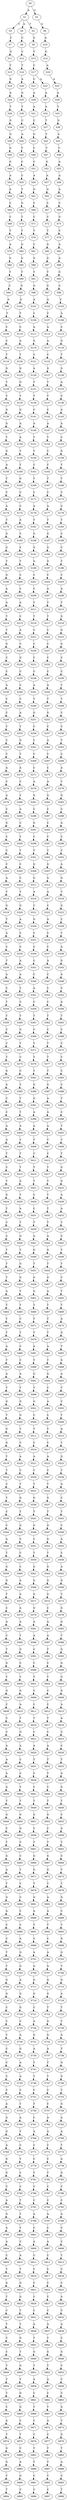 strict digraph  {
	S0 -> S1 [ label = A ];
	S0 -> S2 [ label = G ];
	S1 -> S3 [ label = C ];
	S1 -> S4 [ label = A ];
	S1 -> S5 [ label = T ];
	S2 -> S6 [ label = G ];
	S3 -> S7 [ label = C ];
	S4 -> S8 [ label = C ];
	S5 -> S9 [ label = G ];
	S6 -> S10 [ label = A ];
	S7 -> S11 [ label = G ];
	S8 -> S12 [ label = C ];
	S9 -> S13 [ label = T ];
	S10 -> S14 [ label = G ];
	S11 -> S15 [ label = T ];
	S12 -> S16 [ label = T ];
	S13 -> S17 [ label = C ];
	S14 -> S18 [ label = A ];
	S15 -> S19 [ label = G ];
	S16 -> S20 [ label = A ];
	S17 -> S21 [ label = C ];
	S17 -> S22 [ label = A ];
	S18 -> S23 [ label = A ];
	S19 -> S24 [ label = A ];
	S20 -> S25 [ label = G ];
	S21 -> S26 [ label = A ];
	S22 -> S27 [ label = A ];
	S23 -> S28 [ label = A ];
	S24 -> S29 [ label = T ];
	S25 -> S30 [ label = T ];
	S26 -> S31 [ label = A ];
	S27 -> S32 [ label = A ];
	S28 -> S33 [ label = T ];
	S29 -> S34 [ label = G ];
	S30 -> S35 [ label = C ];
	S31 -> S36 [ label = C ];
	S32 -> S37 [ label = T ];
	S33 -> S38 [ label = G ];
	S34 -> S39 [ label = G ];
	S35 -> S40 [ label = A ];
	S36 -> S41 [ label = G ];
	S37 -> S42 [ label = T ];
	S38 -> S43 [ label = A ];
	S39 -> S44 [ label = G ];
	S40 -> S45 [ label = T ];
	S41 -> S46 [ label = C ];
	S42 -> S47 [ label = T ];
	S43 -> S48 [ label = C ];
	S44 -> S49 [ label = G ];
	S45 -> S50 [ label = C ];
	S46 -> S51 [ label = C ];
	S47 -> S52 [ label = G ];
	S48 -> S53 [ label = A ];
	S49 -> S54 [ label = A ];
	S50 -> S55 [ label = C ];
	S51 -> S56 [ label = A ];
	S52 -> S57 [ label = A ];
	S53 -> S58 [ label = A ];
	S54 -> S59 [ label = A ];
	S55 -> S60 [ label = T ];
	S56 -> S61 [ label = G ];
	S57 -> S62 [ label = G ];
	S58 -> S63 [ label = A ];
	S59 -> S64 [ label = C ];
	S60 -> S65 [ label = G ];
	S61 -> S66 [ label = C ];
	S62 -> S67 [ label = C ];
	S63 -> S68 [ label = C ];
	S64 -> S69 [ label = C ];
	S65 -> S70 [ label = T ];
	S66 -> S71 [ label = C ];
	S67 -> S72 [ label = C ];
	S68 -> S73 [ label = G ];
	S69 -> S74 [ label = T ];
	S70 -> S75 [ label = T ];
	S71 -> S76 [ label = T ];
	S72 -> S77 [ label = T ];
	S73 -> S78 [ label = C ];
	S74 -> S79 [ label = A ];
	S75 -> S80 [ label = G ];
	S76 -> S81 [ label = C ];
	S77 -> S82 [ label = G ];
	S78 -> S83 [ label = A ];
	S79 -> S84 [ label = G ];
	S80 -> S85 [ label = G ];
	S81 -> S86 [ label = G ];
	S82 -> S87 [ label = G ];
	S83 -> S88 [ label = A ];
	S84 -> S89 [ label = T ];
	S85 -> S90 [ label = T ];
	S86 -> S91 [ label = T ];
	S87 -> S92 [ label = T ];
	S88 -> S93 [ label = G ];
	S89 -> S94 [ label = C ];
	S90 -> S95 [ label = G ];
	S91 -> S96 [ label = G ];
	S92 -> S97 [ label = G ];
	S93 -> S98 [ label = C ];
	S94 -> S99 [ label = A ];
	S95 -> S100 [ label = A ];
	S96 -> S101 [ label = A ];
	S97 -> S102 [ label = A ];
	S98 -> S103 [ label = C ];
	S99 -> S104 [ label = T ];
	S100 -> S105 [ label = T ];
	S101 -> S106 [ label = C ];
	S102 -> S107 [ label = C ];
	S103 -> S108 [ label = A ];
	S104 -> S109 [ label = C ];
	S105 -> S110 [ label = C ];
	S106 -> S111 [ label = A ];
	S107 -> S112 [ label = A ];
	S108 -> S113 [ label = C ];
	S109 -> S114 [ label = C ];
	S110 -> S115 [ label = A ];
	S111 -> S116 [ label = G ];
	S112 -> S117 [ label = A ];
	S113 -> S118 [ label = G ];
	S114 -> S119 [ label = T ];
	S115 -> S120 [ label = T ];
	S116 -> S121 [ label = C ];
	S117 -> S122 [ label = C ];
	S118 -> S123 [ label = T ];
	S119 -> S124 [ label = G ];
	S120 -> S125 [ label = G ];
	S121 -> S126 [ label = A ];
	S122 -> S127 [ label = G ];
	S123 -> S128 [ label = G ];
	S124 -> S129 [ label = T ];
	S125 -> S130 [ label = G ];
	S126 -> S131 [ label = T ];
	S127 -> S132 [ label = T ];
	S128 -> S133 [ label = A ];
	S129 -> S134 [ label = T ];
	S130 -> S135 [ label = T ];
	S131 -> S136 [ label = T ];
	S132 -> S137 [ label = T ];
	S133 -> S138 [ label = C ];
	S134 -> S139 [ label = G ];
	S135 -> S140 [ label = G ];
	S136 -> S141 [ label = C ];
	S137 -> S142 [ label = C ];
	S138 -> S143 [ label = A ];
	S139 -> S144 [ label = G ];
	S140 -> S145 [ label = A ];
	S141 -> S146 [ label = A ];
	S142 -> S147 [ label = A ];
	S143 -> S148 [ label = A ];
	S144 -> S149 [ label = T ];
	S145 -> S150 [ label = A ];
	S146 -> S151 [ label = T ];
	S147 -> S152 [ label = T ];
	S148 -> S153 [ label = C ];
	S149 -> S154 [ label = G ];
	S150 -> S155 [ label = T ];
	S151 -> S156 [ label = T ];
	S152 -> S157 [ label = C ];
	S153 -> S158 [ label = G ];
	S154 -> S159 [ label = A ];
	S155 -> S160 [ label = T ];
	S156 -> S161 [ label = C ];
	S157 -> S162 [ label = C ];
	S158 -> S163 [ label = T ];
	S159 -> S164 [ label = T ];
	S160 -> S165 [ label = G ];
	S161 -> S166 [ label = T ];
	S162 -> S167 [ label = T ];
	S163 -> S168 [ label = T ];
	S164 -> S169 [ label = C ];
	S165 -> S170 [ label = C ];
	S166 -> S171 [ label = C ];
	S167 -> S172 [ label = C ];
	S168 -> S173 [ label = C ];
	S169 -> S174 [ label = A ];
	S170 -> S175 [ label = C ];
	S171 -> S176 [ label = A ];
	S172 -> S177 [ label = A ];
	S173 -> S178 [ label = C ];
	S174 -> S179 [ label = T ];
	S175 -> S180 [ label = A ];
	S176 -> S181 [ label = T ];
	S177 -> S182 [ label = T ];
	S178 -> S183 [ label = T ];
	S179 -> S184 [ label = G ];
	S180 -> S185 [ label = C ];
	S181 -> S186 [ label = G ];
	S182 -> S187 [ label = G ];
	S183 -> S188 [ label = C ];
	S184 -> S189 [ label = G ];
	S185 -> S190 [ label = C ];
	S186 -> S191 [ label = G ];
	S187 -> S192 [ label = G ];
	S188 -> S193 [ label = C ];
	S189 -> S194 [ label = T ];
	S190 -> S195 [ label = T ];
	S191 -> S196 [ label = G ];
	S192 -> S197 [ label = G ];
	S193 -> S198 [ label = T ];
	S194 -> S199 [ label = G ];
	S195 -> S200 [ label = C ];
	S196 -> S201 [ label = C ];
	S197 -> S202 [ label = C ];
	S198 -> S203 [ label = C ];
	S199 -> S204 [ label = A ];
	S200 -> S205 [ label = C ];
	S201 -> S206 [ label = C ];
	S202 -> S207 [ label = A ];
	S203 -> S208 [ label = A ];
	S204 -> S209 [ label = A ];
	S205 -> S210 [ label = A ];
	S206 -> S211 [ label = T ];
	S207 -> S212 [ label = T ];
	S208 -> S213 [ label = T ];
	S209 -> S214 [ label = T ];
	S210 -> S215 [ label = C ];
	S211 -> S216 [ label = T ];
	S212 -> S217 [ label = T ];
	S213 -> S218 [ label = G ];
	S214 -> S219 [ label = T ];
	S215 -> S220 [ label = A ];
	S216 -> S221 [ label = C ];
	S217 -> S222 [ label = C ];
	S218 -> S223 [ label = G ];
	S219 -> S224 [ label = G ];
	S220 -> S225 [ label = C ];
	S221 -> S226 [ label = C ];
	S222 -> S227 [ label = C ];
	S223 -> S228 [ label = G ];
	S224 -> S229 [ label = C ];
	S225 -> S230 [ label = G ];
	S226 -> S231 [ label = C ];
	S227 -> S232 [ label = C ];
	S228 -> S233 [ label = C ];
	S229 -> S234 [ label = C ];
	S230 -> S235 [ label = C ];
	S231 -> S236 [ label = C ];
	S232 -> S237 [ label = C ];
	S233 -> S238 [ label = C ];
	S234 -> S239 [ label = A ];
	S235 -> S240 [ label = C ];
	S236 -> S241 [ label = A ];
	S237 -> S242 [ label = A ];
	S238 -> S243 [ label = T ];
	S239 -> S244 [ label = C ];
	S240 -> S245 [ label = C ];
	S241 -> S246 [ label = T ];
	S242 -> S247 [ label = T ];
	S243 -> S248 [ label = T ];
	S244 -> S249 [ label = C ];
	S245 -> S250 [ label = A ];
	S246 -> S251 [ label = G ];
	S247 -> S252 [ label = G ];
	S248 -> S253 [ label = C ];
	S249 -> S254 [ label = T ];
	S250 -> S255 [ label = T ];
	S251 -> S256 [ label = C ];
	S252 -> S257 [ label = C ];
	S253 -> S258 [ label = C ];
	S254 -> S259 [ label = C ];
	S255 -> S260 [ label = G ];
	S256 -> S261 [ label = C ];
	S257 -> S262 [ label = A ];
	S258 -> S263 [ label = T ];
	S259 -> S264 [ label = C ];
	S260 -> S265 [ label = T ];
	S261 -> S266 [ label = C ];
	S262 -> S267 [ label = C ];
	S263 -> S268 [ label = C ];
	S264 -> S269 [ label = A ];
	S265 -> S270 [ label = A ];
	S266 -> S271 [ label = C ];
	S267 -> S272 [ label = C ];
	S268 -> S273 [ label = A ];
	S269 -> S274 [ label = C ];
	S270 -> S275 [ label = C ];
	S271 -> S276 [ label = A ];
	S272 -> S277 [ label = A ];
	S273 -> S278 [ label = T ];
	S274 -> S279 [ label = A ];
	S275 -> S280 [ label = T ];
	S276 -> S281 [ label = G ];
	S277 -> S282 [ label = G ];
	S278 -> S283 [ label = G ];
	S279 -> S284 [ label = C ];
	S280 -> S285 [ label = A ];
	S281 -> S286 [ label = C ];
	S282 -> S287 [ label = C ];
	S283 -> S288 [ label = C ];
	S284 -> S289 [ label = G ];
	S285 -> S290 [ label = C ];
	S286 -> S291 [ label = G ];
	S287 -> S292 [ label = C ];
	S288 -> S293 [ label = A ];
	S289 -> S294 [ label = C ];
	S290 -> S295 [ label = T ];
	S291 -> S296 [ label = C ];
	S292 -> S297 [ label = C ];
	S293 -> S298 [ label = C ];
	S294 -> S299 [ label = C ];
	S295 -> S300 [ label = T ];
	S296 -> S301 [ label = T ];
	S297 -> S302 [ label = T ];
	S298 -> S303 [ label = C ];
	S299 -> S304 [ label = C ];
	S300 -> S305 [ label = C ];
	S301 -> S306 [ label = G ];
	S302 -> S307 [ label = G ];
	S303 -> S308 [ label = A ];
	S304 -> S309 [ label = A ];
	S305 -> S310 [ label = C ];
	S306 -> S311 [ label = G ];
	S307 -> S312 [ label = G ];
	S308 -> S313 [ label = G ];
	S309 -> S314 [ label = T ];
	S310 -> S315 [ label = T ];
	S311 -> S316 [ label = A ];
	S312 -> S317 [ label = A ];
	S313 -> S318 [ label = T ];
	S314 -> S319 [ label = G ];
	S315 -> S320 [ label = G ];
	S316 -> S321 [ label = C ];
	S317 -> S322 [ label = C ];
	S318 -> S323 [ label = G ];
	S319 -> S324 [ label = T ];
	S320 -> S325 [ label = A ];
	S321 -> S326 [ label = G ];
	S322 -> S327 [ label = A ];
	S323 -> S328 [ label = C ];
	S324 -> S329 [ label = A ];
	S325 -> S330 [ label = C ];
	S326 -> S331 [ label = C ];
	S327 -> S332 [ label = C ];
	S328 -> S333 [ label = T ];
	S329 -> S334 [ label = C ];
	S330 -> S335 [ label = C ];
	S331 -> S336 [ label = C ];
	S332 -> S337 [ label = C ];
	S333 -> S338 [ label = A ];
	S334 -> S339 [ label = T ];
	S335 -> S340 [ label = A ];
	S336 -> S341 [ label = C ];
	S337 -> S342 [ label = A ];
	S338 -> S343 [ label = G ];
	S339 -> S344 [ label = A ];
	S340 -> S345 [ label = A ];
	S341 -> S346 [ label = C ];
	S342 -> S347 [ label = C ];
	S343 -> S348 [ label = A ];
	S344 -> S349 [ label = C ];
	S345 -> S350 [ label = T ];
	S346 -> S351 [ label = A ];
	S347 -> S352 [ label = C ];
	S348 -> S353 [ label = C ];
	S349 -> S354 [ label = T ];
	S350 -> S355 [ label = C ];
	S351 -> S356 [ label = C ];
	S352 -> S357 [ label = C ];
	S353 -> S358 [ label = A ];
	S354 -> S359 [ label = T ];
	S355 -> S360 [ label = T ];
	S356 -> S361 [ label = T ];
	S357 -> S362 [ label = T ];
	S358 -> S363 [ label = T ];
	S359 -> S364 [ label = C ];
	S360 -> S365 [ label = G ];
	S361 -> S366 [ label = C ];
	S362 -> S367 [ label = C ];
	S363 -> S368 [ label = C ];
	S364 -> S369 [ label = C ];
	S365 -> S370 [ label = T ];
	S366 -> S371 [ label = T ];
	S367 -> S372 [ label = T ];
	S368 -> S373 [ label = C ];
	S369 -> S374 [ label = T ];
	S370 -> S375 [ label = C ];
	S371 -> S376 [ label = T ];
	S372 -> S377 [ label = T ];
	S373 -> S378 [ label = C ];
	S374 -> S379 [ label = G ];
	S375 -> S380 [ label = C ];
	S376 -> S381 [ label = T ];
	S377 -> S382 [ label = T ];
	S378 -> S383 [ label = C ];
	S379 -> S384 [ label = A ];
	S380 -> S385 [ label = T ];
	S381 -> S386 [ label = G ];
	S382 -> S387 [ label = G ];
	S383 -> S388 [ label = C ];
	S384 -> S389 [ label = C ];
	S385 -> S390 [ label = T ];
	S386 -> S391 [ label = G ];
	S387 -> S392 [ label = A ];
	S388 -> S393 [ label = T ];
	S389 -> S394 [ label = C ];
	S390 -> S395 [ label = T ];
	S391 -> S396 [ label = A ];
	S392 -> S397 [ label = A ];
	S393 -> S398 [ label = C ];
	S394 -> S399 [ label = A ];
	S395 -> S400 [ label = A ];
	S396 -> S401 [ label = A ];
	S397 -> S402 [ label = A ];
	S398 -> S403 [ label = T ];
	S399 -> S404 [ label = A ];
	S400 -> S405 [ label = T ];
	S401 -> S406 [ label = T ];
	S402 -> S407 [ label = T ];
	S403 -> S408 [ label = T ];
	S404 -> S409 [ label = T ];
	S405 -> S410 [ label = T ];
	S406 -> S411 [ label = C ];
	S407 -> S412 [ label = C ];
	S408 -> S413 [ label = T ];
	S409 -> S414 [ label = C ];
	S410 -> S415 [ label = T ];
	S411 -> S416 [ label = T ];
	S412 -> S417 [ label = T ];
	S413 -> S418 [ label = G ];
	S414 -> S419 [ label = T ];
	S415 -> S420 [ label = A ];
	S416 -> S421 [ label = T ];
	S417 -> S422 [ label = T ];
	S418 -> S423 [ label = G ];
	S419 -> S424 [ label = G ];
	S420 -> S425 [ label = T ];
	S421 -> S426 [ label = C ];
	S422 -> S427 [ label = T ];
	S423 -> S428 [ label = A ];
	S424 -> S429 [ label = T ];
	S425 -> S430 [ label = A ];
	S426 -> S431 [ label = C ];
	S427 -> S432 [ label = T ];
	S428 -> S433 [ label = A ];
	S429 -> S434 [ label = C ];
	S430 -> S435 [ label = T ];
	S431 -> S436 [ label = T ];
	S432 -> S437 [ label = T ];
	S433 -> S438 [ label = T ];
	S434 -> S439 [ label = C ];
	S435 -> S440 [ label = G ];
	S436 -> S441 [ label = G ];
	S437 -> S442 [ label = A ];
	S438 -> S443 [ label = C ];
	S439 -> S444 [ label = T ];
	S440 -> S445 [ label = T ];
	S441 -> S446 [ label = G ];
	S442 -> S447 [ label = G ];
	S443 -> S448 [ label = T ];
	S444 -> S449 [ label = T ];
	S445 -> S450 [ label = G ];
	S446 -> S451 [ label = T ];
	S447 -> S452 [ label = T ];
	S448 -> S453 [ label = T ];
	S449 -> S454 [ label = T ];
	S450 -> S455 [ label = G ];
	S451 -> S456 [ label = G ];
	S452 -> S457 [ label = G ];
	S453 -> S458 [ label = C ];
	S454 -> S459 [ label = A ];
	S455 -> S460 [ label = T ];
	S456 -> S461 [ label = G ];
	S457 -> S462 [ label = A ];
	S458 -> S463 [ label = T ];
	S459 -> S464 [ label = T ];
	S460 -> S465 [ label = T ];
	S461 -> S466 [ label = T ];
	S462 -> S467 [ label = T ];
	S463 -> S468 [ label = T ];
	S464 -> S469 [ label = T ];
	S465 -> S470 [ label = C ];
	S466 -> S471 [ label = T ];
	S467 -> S472 [ label = T ];
	S468 -> S473 [ label = A ];
	S469 -> S474 [ label = T ];
	S470 -> S475 [ label = T ];
	S471 -> S476 [ label = T ];
	S472 -> S477 [ label = T ];
	S473 -> S478 [ label = G ];
	S474 -> S479 [ label = A ];
	S475 -> S480 [ label = C ];
	S476 -> S481 [ label = A ];
	S477 -> S482 [ label = A ];
	S478 -> S483 [ label = T ];
	S479 -> S484 [ label = T ];
	S480 -> S485 [ label = C ];
	S481 -> S486 [ label = T ];
	S482 -> S487 [ label = T ];
	S483 -> S488 [ label = G ];
	S484 -> S489 [ label = A ];
	S485 -> S490 [ label = A ];
	S486 -> S491 [ label = G ];
	S487 -> S492 [ label = G ];
	S488 -> S493 [ label = A ];
	S489 -> S494 [ label = T ];
	S490 -> S495 [ label = T ];
	S491 -> S496 [ label = T ];
	S492 -> S497 [ label = C ];
	S493 -> S498 [ label = T ];
	S494 -> S499 [ label = G ];
	S495 -> S500 [ label = G ];
	S496 -> S501 [ label = G ];
	S497 -> S502 [ label = A ];
	S498 -> S503 [ label = C ];
	S499 -> S504 [ label = T ];
	S500 -> S505 [ label = G ];
	S501 -> S506 [ label = C ];
	S502 -> S507 [ label = C ];
	S503 -> S508 [ label = T ];
	S504 -> S509 [ label = G ];
	S505 -> S510 [ label = T ];
	S506 -> S511 [ label = T ];
	S507 -> S512 [ label = T ];
	S508 -> S513 [ label = A ];
	S509 -> S514 [ label = G ];
	S510 -> S515 [ label = C ];
	S511 -> S516 [ label = C ];
	S512 -> S517 [ label = C ];
	S513 -> S518 [ label = T ];
	S514 -> S519 [ label = T ];
	S515 -> S520 [ label = A ];
	S516 -> S521 [ label = A ];
	S517 -> S522 [ label = A ];
	S518 -> S523 [ label = G ];
	S519 -> S524 [ label = T ];
	S520 -> S525 [ label = C ];
	S521 -> S526 [ label = C ];
	S522 -> S527 [ label = C ];
	S523 -> S528 [ label = T ];
	S524 -> S529 [ label = C ];
	S525 -> S530 [ label = T ];
	S526 -> S531 [ label = T ];
	S527 -> S532 [ label = T ];
	S528 -> S533 [ label = A ];
	S529 -> S534 [ label = T ];
	S530 -> S535 [ label = G ];
	S531 -> S536 [ label = G ];
	S532 -> S537 [ label = G ];
	S533 -> S538 [ label = C ];
	S534 -> S539 [ label = C ];
	S535 -> S540 [ label = T ];
	S536 -> S541 [ label = T ];
	S537 -> S542 [ label = T ];
	S538 -> S543 [ label = T ];
	S539 -> S544 [ label = C ];
	S540 -> S545 [ label = G ];
	S541 -> S546 [ label = G ];
	S542 -> S547 [ label = G ];
	S543 -> S548 [ label = C ];
	S544 -> S549 [ label = A ];
	S545 -> S550 [ label = C ];
	S546 -> S551 [ label = C ];
	S547 -> S552 [ label = G ];
	S548 -> S553 [ label = A ];
	S549 -> S554 [ label = T ];
	S550 -> S555 [ label = C ];
	S551 -> S556 [ label = T ];
	S552 -> S557 [ label = T ];
	S553 -> S558 [ label = C ];
	S554 -> S559 [ label = G ];
	S555 -> S560 [ label = C ];
	S556 -> S561 [ label = G ];
	S557 -> S562 [ label = G ];
	S558 -> S563 [ label = A ];
	S559 -> S564 [ label = G ];
	S560 -> S565 [ label = A ];
	S561 -> S566 [ label = G ];
	S562 -> S567 [ label = G ];
	S563 -> S568 [ label = G ];
	S564 -> S569 [ label = T ];
	S565 -> S570 [ label = A ];
	S566 -> S571 [ label = G ];
	S567 -> S572 [ label = G ];
	S568 -> S573 [ label = T ];
	S569 -> S574 [ label = C ];
	S570 -> S575 [ label = A ];
	S571 -> S576 [ label = G ];
	S572 -> S577 [ label = C ];
	S573 -> S578 [ label = G ];
	S574 -> S579 [ label = A ];
	S575 -> S580 [ label = A ];
	S576 -> S581 [ label = A ];
	S577 -> S582 [ label = A ];
	S578 -> S583 [ label = G ];
	S579 -> S584 [ label = C ];
	S580 -> S585 [ label = T ];
	S581 -> S586 [ label = A ];
	S582 -> S587 [ label = A ];
	S583 -> S588 [ label = T ];
	S584 -> S589 [ label = T ];
	S585 -> S590 [ label = G ];
	S586 -> S591 [ label = C ];
	S587 -> S592 [ label = T ];
	S588 -> S593 [ label = G ];
	S589 -> S594 [ label = G ];
	S590 -> S595 [ label = C ];
	S591 -> S596 [ label = C ];
	S592 -> S597 [ label = C ];
	S593 -> S598 [ label = G ];
	S594 -> S599 [ label = T ];
	S595 -> S600 [ label = T ];
	S596 -> S601 [ label = T ];
	S597 -> S602 [ label = T ];
	S598 -> S603 [ label = G ];
	S599 -> S604 [ label = G ];
	S600 -> S605 [ label = G ];
	S601 -> S606 [ label = C ];
	S602 -> S607 [ label = C ];
	S603 -> S608 [ label = G ];
	S604 -> S609 [ label = C ];
	S605 -> S610 [ label = A ];
	S606 -> S611 [ label = C ];
	S607 -> S612 [ label = C ];
	S608 -> S613 [ label = A ];
	S609 -> S614 [ label = C ];
	S610 -> S615 [ label = T ];
	S611 -> S616 [ label = T ];
	S612 -> S617 [ label = T ];
	S613 -> S618 [ label = A ];
	S614 -> S619 [ label = C ];
	S615 -> S620 [ label = G ];
	S616 -> S621 [ label = C ];
	S617 -> S622 [ label = C ];
	S618 -> S623 [ label = C ];
	S619 -> S624 [ label = A ];
	S620 -> S625 [ label = A ];
	S621 -> S626 [ label = A ];
	S622 -> S627 [ label = A ];
	S623 -> S628 [ label = C ];
	S624 -> S629 [ label = A ];
	S625 -> S630 [ label = C ];
	S626 -> S631 [ label = T ];
	S627 -> S632 [ label = T ];
	S628 -> S633 [ label = T ];
	S629 -> S634 [ label = A ];
	S630 -> S635 [ label = C ];
	S631 -> S636 [ label = C ];
	S632 -> S637 [ label = T ];
	S633 -> S638 [ label = A ];
	S634 -> S639 [ label = A ];
	S635 -> S640 [ label = T ];
	S636 -> S641 [ label = C ];
	S637 -> S642 [ label = C ];
	S638 -> S643 [ label = G ];
	S639 -> S644 [ label = T ];
	S640 -> S645 [ label = T ];
	S641 -> S646 [ label = T ];
	S642 -> S647 [ label = T ];
	S643 -> S648 [ label = T ];
	S644 -> S649 [ label = G ];
	S645 -> S650 [ label = G ];
	S646 -> S651 [ label = G ];
	S647 -> S652 [ label = G ];
	S648 -> S653 [ label = C ];
	S649 -> S654 [ label = C ];
	S650 -> S655 [ label = G ];
	S651 -> S656 [ label = C ];
	S652 -> S657 [ label = C ];
	S653 -> S658 [ label = A ];
	S654 -> S659 [ label = T ];
	S655 -> S660 [ label = C ];
	S656 -> S661 [ label = T ];
	S657 -> S662 [ label = T ];
	S658 -> S663 [ label = T ];
	S659 -> S664 [ label = G ];
	S660 -> S665 [ label = C ];
	S661 -> S666 [ label = G ];
	S662 -> S667 [ label = G ];
	S663 -> S668 [ label = C ];
	S664 -> S669 [ label = A ];
	S665 -> S670 [ label = T ];
	S666 -> S671 [ label = G ];
	S667 -> S672 [ label = G ];
	S668 -> S673 [ label = T ];
	S669 -> S674 [ label = T ];
	S670 -> S675 [ label = C ];
	S671 -> S676 [ label = T ];
	S672 -> S677 [ label = T ];
	S673 -> S678 [ label = T ];
	S674 -> S679 [ label = G ];
	S675 -> S680 [ label = C ];
	S676 -> S681 [ label = G ];
	S677 -> S682 [ label = A ];
	S678 -> S683 [ label = G ];
	S679 -> S684 [ label = A ];
	S680 -> S685 [ label = C ];
	S681 -> S686 [ label = A ];
	S682 -> S687 [ label = A ];
	S683 -> S688 [ label = C ];
	S684 -> S689 [ label = C ];
	S685 -> S690 [ label = C ];
	S686 -> S691 [ label = T ];
	S687 -> S692 [ label = T ];
	S688 -> S693 [ label = T ];
	S689 -> S694 [ label = C ];
	S690 -> S695 [ label = A ];
	S691 -> S696 [ label = C ];
	S692 -> S697 [ label = C ];
	S693 -> S698 [ label = G ];
	S694 -> S699 [ label = T ];
	S695 -> S700 [ label = G ];
	S696 -> S701 [ label = A ];
	S697 -> S702 [ label = A ];
	S698 -> S703 [ label = G ];
	S699 -> S704 [ label = T ];
	S700 -> S705 [ label = G ];
	S701 -> S706 [ label = G ];
	S702 -> S707 [ label = G ];
	S703 -> S708 [ label = T ];
	S704 -> S709 [ label = G ];
	S705 -> S710 [ label = A ];
	S706 -> S711 [ label = G ];
	S707 -> S712 [ label = G ];
	S708 -> S713 [ label = G ];
	S709 -> S714 [ label = G ];
	S710 -> S715 [ label = G ];
	S711 -> S716 [ label = G ];
	S712 -> S717 [ label = G ];
	S713 -> S718 [ label = A ];
	S714 -> S719 [ label = C ];
	S715 -> S720 [ label = G ];
	S716 -> S721 [ label = C ];
	S717 -> S722 [ label = T ];
	S718 -> S723 [ label = T ];
	S719 -> S724 [ label = C ];
	S720 -> S725 [ label = C ];
	S721 -> S726 [ label = A ];
	S722 -> S727 [ label = G ];
	S723 -> S728 [ label = T ];
	S724 -> S729 [ label = T ];
	S725 -> S730 [ label = A ];
	S726 -> S731 [ label = G ];
	S727 -> S732 [ label = G ];
	S728 -> S733 [ label = A ];
	S729 -> S734 [ label = C ];
	S730 -> S735 [ label = G ];
	S731 -> S736 [ label = A ];
	S732 -> S737 [ label = A ];
	S733 -> S738 [ label = T ];
	S734 -> S739 [ label = C ];
	S735 -> S740 [ label = A ];
	S736 -> S741 [ label = T ];
	S737 -> S742 [ label = T ];
	S738 -> S743 [ label = G ];
	S739 -> S744 [ label = C ];
	S740 -> S745 [ label = A ];
	S741 -> S746 [ label = T ];
	S742 -> S747 [ label = T ];
	S743 -> S748 [ label = G ];
	S744 -> S749 [ label = C ];
	S745 -> S750 [ label = C ];
	S746 -> S751 [ label = C ];
	S747 -> S752 [ label = C ];
	S748 -> S753 [ label = T ];
	S749 -> S754 [ label = A ];
	S750 -> S755 [ label = T ];
	S751 -> S756 [ label = T ];
	S752 -> S757 [ label = C ];
	S753 -> S758 [ label = G ];
	S754 -> S759 [ label = G ];
	S755 -> S760 [ label = A ];
	S756 -> S761 [ label = C ];
	S757 -> S762 [ label = A ];
	S758 -> S763 [ label = A ];
	S759 -> S764 [ label = G ];
	S760 -> S765 [ label = T ];
	S761 -> S766 [ label = A ];
	S762 -> S767 [ label = A ];
	S763 -> S768 [ label = A ];
	S764 -> S769 [ label = A ];
	S765 -> S770 [ label = C ];
	S766 -> S771 [ label = C ];
	S767 -> S772 [ label = C ];
	S768 -> S773 [ label = T ];
	S769 -> S774 [ label = G ];
	S770 -> S775 [ label = T ];
	S771 -> S776 [ label = C ];
	S772 -> S777 [ label = C ];
	S773 -> S778 [ label = A ];
	S774 -> S779 [ label = G ];
	S775 -> S780 [ label = C ];
	S776 -> S781 [ label = T ];
	S777 -> S782 [ label = T ];
	S778 -> S783 [ label = G ];
	S779 -> S784 [ label = C ];
	S780 -> S785 [ label = C ];
	S781 -> S786 [ label = C ];
	S782 -> S787 [ label = C ];
	S783 -> S788 [ label = C ];
	S784 -> S789 [ label = A ];
	S785 -> S790 [ label = T ];
	S786 -> S791 [ label = C ];
	S787 -> S792 [ label = C ];
	S788 -> S793 [ label = C ];
	S789 -> S794 [ label = G ];
	S790 -> S795 [ label = T ];
	S791 -> S796 [ label = A ];
	S792 -> S797 [ label = A ];
	S793 -> S798 [ label = A ];
	S794 -> S799 [ label = A ];
	S795 -> S800 [ label = T ];
	S796 -> S801 [ label = C ];
	S797 -> S802 [ label = C ];
	S798 -> S803 [ label = C ];
	S799 -> S804 [ label = A ];
	S800 -> S805 [ label = C ];
	S801 -> S806 [ label = A ];
	S802 -> S807 [ label = A ];
	S803 -> S808 [ label = C ];
	S804 -> S809 [ label = C ];
	S805 -> S810 [ label = A ];
	S806 -> S811 [ label = C ];
	S807 -> S812 [ label = C ];
	S808 -> S813 [ label = T ];
	S809 -> S814 [ label = T ];
	S810 -> S815 [ label = T ];
	S811 -> S816 [ label = C ];
	S812 -> S817 [ label = C ];
	S813 -> S818 [ label = C ];
	S814 -> S819 [ label = A ];
	S815 -> S820 [ label = G ];
	S816 -> S821 [ label = C ];
	S817 -> S822 [ label = C ];
	S818 -> S823 [ label = C ];
	S819 -> S824 [ label = T ];
	S820 -> S825 [ label = G ];
	S821 -> S826 [ label = C ];
	S822 -> S827 [ label = C ];
	S823 -> S828 [ label = A ];
	S824 -> S829 [ label = C ];
	S825 -> S830 [ label = T ];
	S826 -> S831 [ label = C ];
	S827 -> S832 [ label = C ];
	S828 -> S833 [ label = C ];
	S829 -> S834 [ label = T ];
	S830 -> S835 [ label = T ];
	S831 -> S836 [ label = A ];
	S832 -> S837 [ label = A ];
	S833 -> S838 [ label = A ];
	S834 -> S839 [ label = C ];
	S835 -> S840 [ label = G ];
	S836 -> S841 [ label = T ];
	S837 -> S842 [ label = T ];
	S838 -> S843 [ label = C ];
	S839 -> S844 [ label = C ];
	S840 -> S845 [ label = T ];
	S841 -> S846 [ label = G ];
	S842 -> S847 [ label = G ];
	S843 -> S848 [ label = G ];
	S844 -> S849 [ label = T ];
	S845 -> S850 [ label = G ];
	S846 -> S851 [ label = T ];
	S847 -> S852 [ label = T ];
	S848 -> S853 [ label = C ];
	S849 -> S854 [ label = T ];
	S850 -> S855 [ label = T ];
	S851 -> S856 [ label = A ];
	S852 -> S857 [ label = A ];
	S853 -> S858 [ label = C ];
	S854 -> S859 [ label = T ];
	S855 -> S860 [ label = G ];
	S856 -> S861 [ label = C ];
	S857 -> S862 [ label = C ];
	S858 -> S863 [ label = C ];
	S859 -> S864 [ label = C ];
	S860 -> S865 [ label = G ];
	S861 -> S866 [ label = T ];
	S862 -> S867 [ label = T ];
	S863 -> S868 [ label = A ];
	S864 -> S869 [ label = A ];
	S865 -> S870 [ label = C ];
	S866 -> S871 [ label = C ];
	S867 -> S872 [ label = A ];
	S868 -> S873 [ label = T ];
	S869 -> S874 [ label = T ];
	S870 -> S875 [ label = T ];
	S871 -> S876 [ label = C ];
	S872 -> S877 [ label = C ];
	S873 -> S878 [ label = G ];
	S874 -> S879 [ label = G ];
	S875 -> S880 [ label = C ];
	S876 -> S881 [ label = T ];
	S877 -> S882 [ label = T ];
	S878 -> S883 [ label = T ];
	S879 -> S884 [ label = G ];
	S880 -> S885 [ label = A ];
	S881 -> S886 [ label = T ];
	S882 -> S887 [ label = T ];
	S883 -> S888 [ label = A ];
	S884 -> S889 [ label = T ];
	S885 -> S890 [ label = G ];
	S886 -> S891 [ label = C ];
	S887 -> S892 [ label = T ];
	S888 -> S893 [ label = C ];
	S889 -> S894 [ label = T ];
	S890 -> S895 [ label = C ];
	S891 -> S896 [ label = C ];
	S892 -> S897 [ label = C ];
	S893 -> S898 [ label = T ];
}
